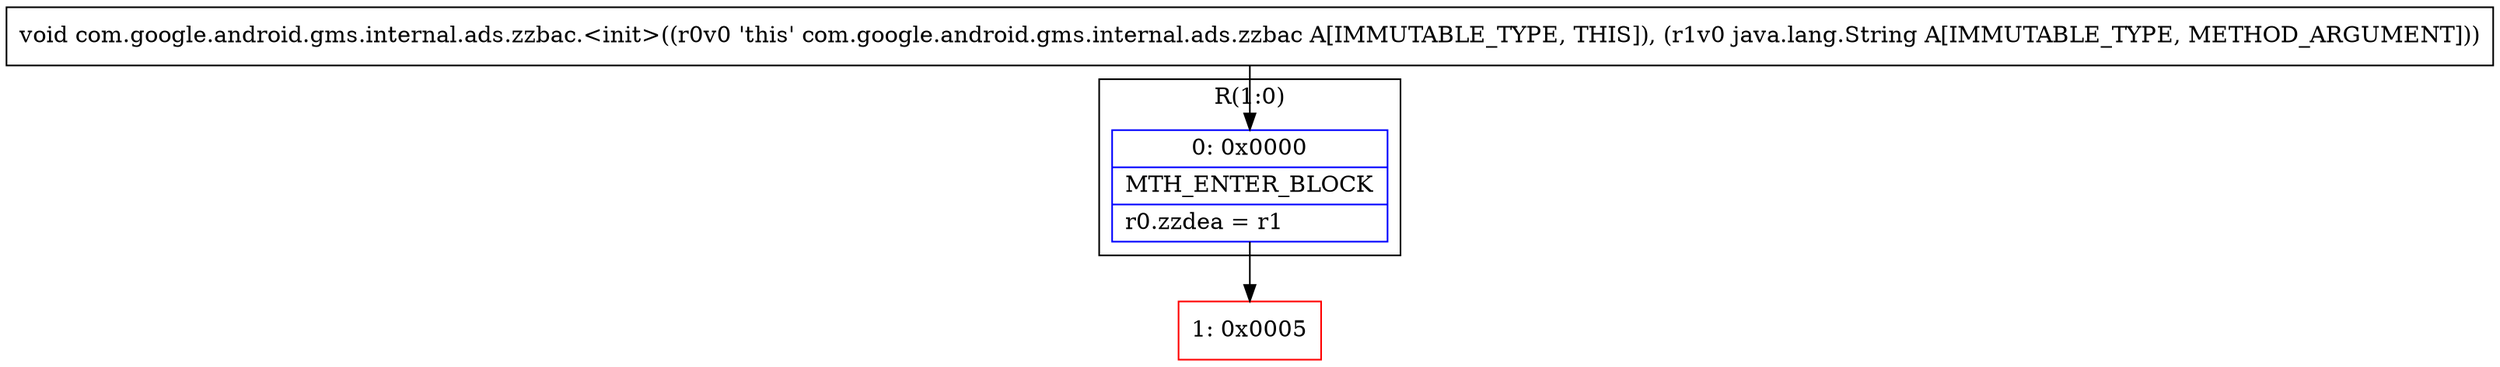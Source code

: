 digraph "CFG forcom.google.android.gms.internal.ads.zzbac.\<init\>(Ljava\/lang\/String;)V" {
subgraph cluster_Region_1516589535 {
label = "R(1:0)";
node [shape=record,color=blue];
Node_0 [shape=record,label="{0\:\ 0x0000|MTH_ENTER_BLOCK\l|r0.zzdea = r1\l}"];
}
Node_1 [shape=record,color=red,label="{1\:\ 0x0005}"];
MethodNode[shape=record,label="{void com.google.android.gms.internal.ads.zzbac.\<init\>((r0v0 'this' com.google.android.gms.internal.ads.zzbac A[IMMUTABLE_TYPE, THIS]), (r1v0 java.lang.String A[IMMUTABLE_TYPE, METHOD_ARGUMENT])) }"];
MethodNode -> Node_0;
Node_0 -> Node_1;
}

